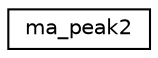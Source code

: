 digraph "Graphical Class Hierarchy"
{
 // LATEX_PDF_SIZE
  edge [fontname="Helvetica",fontsize="10",labelfontname="Helvetica",labelfontsize="10"];
  node [fontname="Helvetica",fontsize="10",shape=record];
  rankdir="LR";
  Node0 [label="ma_peak2",height=0.2,width=0.4,color="black", fillcolor="white", style="filled",URL="$structma__peak2.html",tooltip=" "];
}
